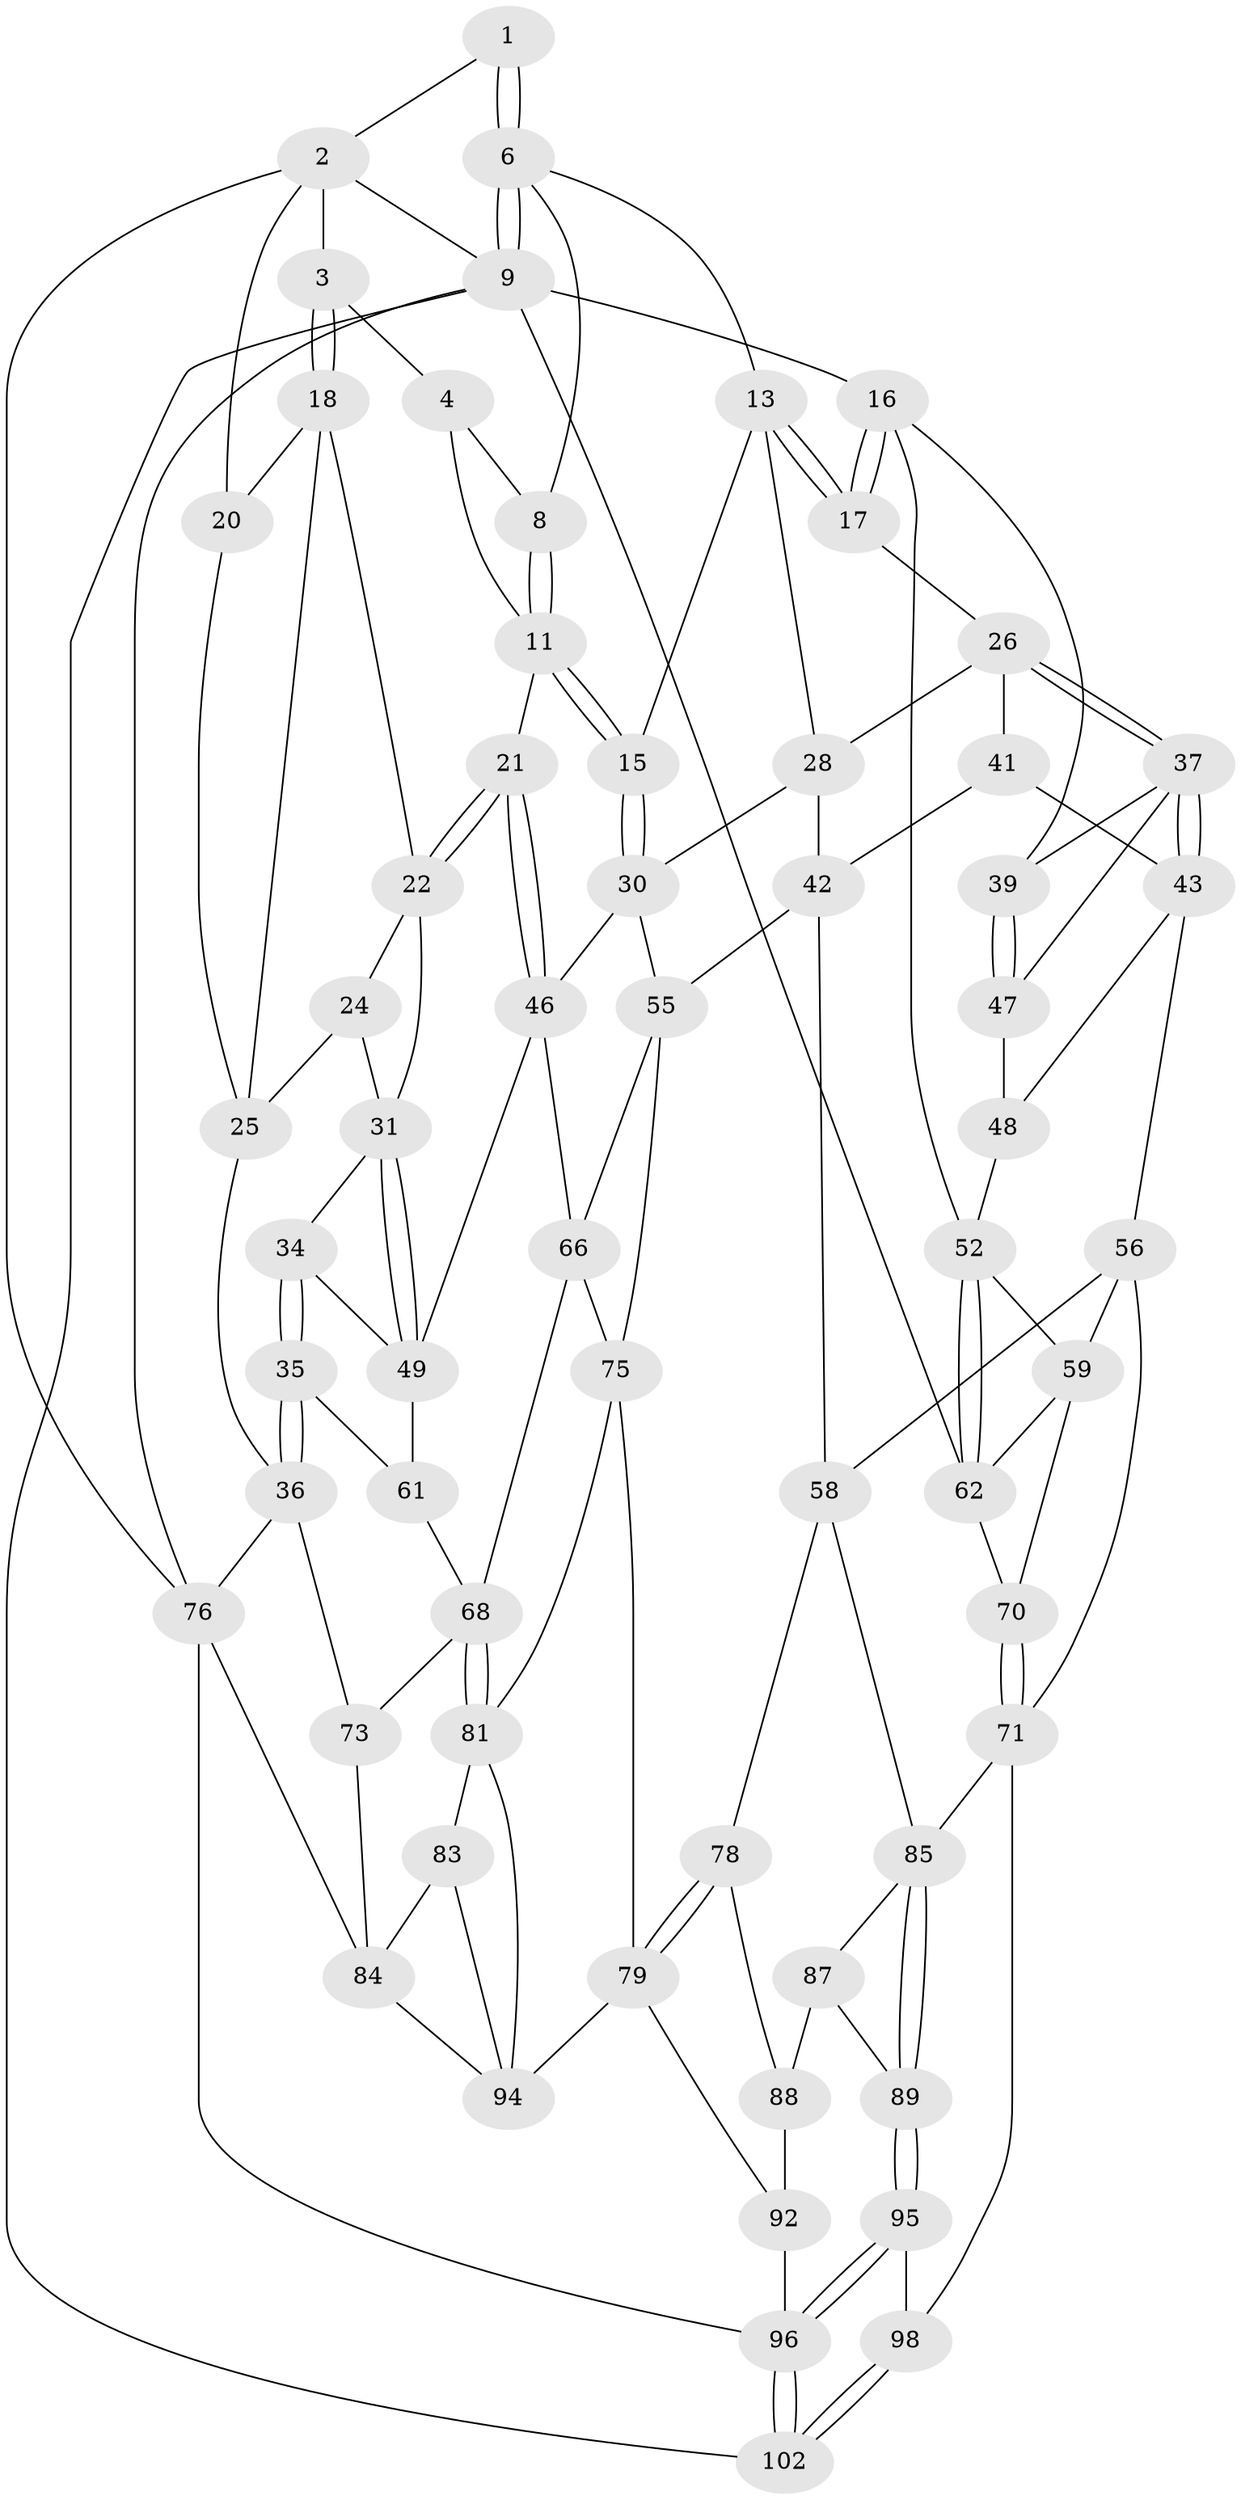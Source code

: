 // original degree distribution, {3: 0.0196078431372549, 4: 0.24509803921568626, 5: 0.5098039215686274, 6: 0.22549019607843138}
// Generated by graph-tools (version 1.1) at 2025/38/02/21/25 10:38:57]
// undirected, 63 vertices, 139 edges
graph export_dot {
graph [start="1"]
  node [color=gray90,style=filled];
  1 [pos="+0.7418882709965614+0"];
  2 [pos="+0.08842409591851007+0",super="+10"];
  3 [pos="+0.24364754792012355+0.08469164451804778"];
  4 [pos="+0.4321665312139799+0.17525861052888703",super="+5"];
  6 [pos="+0.9443454212730903+0",super="+7"];
  8 [pos="+0.6307544861300095+0.18322799349823404"];
  9 [pos="+1+0",super="+64"];
  11 [pos="+0.5352503093754909+0.31434174178171553",super="+12"];
  13 [pos="+0.7733956817721853+0.23966528512996302",super="+14"];
  15 [pos="+0.5473583734577513+0.3287144317231689"];
  16 [pos="+1+0",super="+40"];
  17 [pos="+0.8556388321660013+0.36288176382934767"];
  18 [pos="+0.20360048864478641+0.20295604430718314",super="+19"];
  20 [pos="+0+0.1834175451102182"];
  21 [pos="+0.2919316815935724+0.41641946370292676"];
  22 [pos="+0.24947392672685623+0.3843692373655879",super="+23"];
  24 [pos="+0.07976633984955922+0.37701486110309623"];
  25 [pos="+0.062180251177753436+0.3730124904834338",super="+33"];
  26 [pos="+0.8557828188977297+0.363707278473879",super="+27"];
  28 [pos="+0.7225530321327881+0.359889584272046",super="+29"];
  30 [pos="+0.555754422901693+0.4010117465041866",super="+45"];
  31 [pos="+0.150064829065896+0.4174295999721115",super="+32"];
  34 [pos="+0.044567370470186114+0.5004952092663183"];
  35 [pos="+0+0.5211520350872488"];
  36 [pos="+0+0.5143722975763177",super="+74"];
  37 [pos="+0.8697860791998406+0.37818088353025914",super="+38"];
  39 [pos="+1+0.39604239701318317"];
  41 [pos="+0.7468708519861307+0.4651982142856186"];
  42 [pos="+0.736722130368239+0.46609473900345877",super="+54"];
  43 [pos="+0.8524362247522567+0.4927039090101679",super="+44"];
  46 [pos="+0.30393611564305695+0.4583813687699706",super="+50"];
  47 [pos="+0.9310854359167183+0.4768322961349328"];
  48 [pos="+0.9241907132523908+0.49141837627602686"];
  49 [pos="+0.12812500898886556+0.49478276449156594",super="+51"];
  52 [pos="+1+0.47185796111314454",super="+53"];
  55 [pos="+0.5482784115160404+0.5766289397420843",super="+65"];
  56 [pos="+0.8289418156363076+0.5649608948676313",super="+57"];
  58 [pos="+0.6372647064998491+0.6426569582916922",super="+77"];
  59 [pos="+0.9361337398567603+0.5356143442724386",super="+60"];
  61 [pos="+0.13937695653741813+0.6018082292667791"];
  62 [pos="+1+0.8581752882731896",super="+63"];
  66 [pos="+0.30541514463720487+0.5565189665659871",super="+67"];
  68 [pos="+0.22139775642449985+0.6514072431582452",super="+69"];
  70 [pos="+1+0.8236983158431722"];
  71 [pos="+0.958154027840831+0.8081074413631003",super="+72"];
  73 [pos="+0+0.7825901211756568"];
  75 [pos="+0.4109976461813179+0.7243650844567792",super="+80"];
  76 [pos="+0+1",super="+101"];
  78 [pos="+0.5203358725634044+0.7763803837682152"];
  79 [pos="+0.41837906455614665+0.7923675426074974",super="+93"];
  81 [pos="+0.24055571587824243+0.7271354334045675",super="+82"];
  83 [pos="+0.04324394805493319+0.8231181054945825"];
  84 [pos="+0.02785488730942136+0.8198689111155233",super="+100"];
  85 [pos="+0.759242848831531+0.819524543721755",super="+86"];
  87 [pos="+0.6351921128581243+0.7814477196377105",super="+90"];
  88 [pos="+0.5467398356676465+0.8124402801016104",super="+91"];
  89 [pos="+0.6866053970745358+0.9284905564471908"];
  92 [pos="+0.37118920957521484+1"];
  94 [pos="+0.23888270833778907+0.9023393428506457",super="+99"];
  95 [pos="+0.6925073815069752+0.9878098763657749"];
  96 [pos="+0.6546335933081145+1",super="+97"];
  98 [pos="+0.8448071984056212+0.9044125715514734"];
  102 [pos="+0.731395903256955+1"];
  1 -- 2;
  1 -- 6;
  1 -- 6;
  2 -- 3;
  2 -- 9;
  2 -- 20;
  2 -- 76;
  3 -- 4;
  3 -- 18;
  3 -- 18;
  4 -- 11;
  4 -- 8;
  6 -- 9;
  6 -- 9;
  6 -- 8;
  6 -- 13;
  8 -- 11;
  8 -- 11;
  9 -- 16;
  9 -- 102;
  9 -- 76;
  9 -- 62;
  11 -- 15;
  11 -- 15;
  11 -- 21;
  13 -- 17;
  13 -- 17;
  13 -- 28;
  13 -- 15;
  15 -- 30;
  15 -- 30;
  16 -- 17;
  16 -- 17;
  16 -- 52;
  16 -- 39;
  17 -- 26;
  18 -- 22;
  18 -- 25;
  18 -- 20;
  20 -- 25;
  21 -- 22;
  21 -- 22;
  21 -- 46;
  21 -- 46;
  22 -- 31;
  22 -- 24;
  24 -- 25;
  24 -- 31;
  25 -- 36;
  26 -- 37;
  26 -- 37;
  26 -- 41;
  26 -- 28;
  28 -- 42;
  28 -- 30;
  30 -- 46;
  30 -- 55;
  31 -- 49;
  31 -- 49;
  31 -- 34;
  34 -- 35;
  34 -- 35;
  34 -- 49;
  35 -- 36;
  35 -- 36;
  35 -- 61;
  36 -- 73;
  36 -- 76;
  37 -- 43;
  37 -- 43;
  37 -- 39;
  37 -- 47;
  39 -- 47;
  39 -- 47;
  41 -- 42;
  41 -- 43;
  42 -- 58;
  42 -- 55;
  43 -- 48;
  43 -- 56;
  46 -- 66;
  46 -- 49;
  47 -- 48;
  48 -- 52;
  49 -- 61;
  52 -- 62;
  52 -- 62;
  52 -- 59;
  55 -- 66;
  55 -- 75;
  56 -- 59;
  56 -- 58;
  56 -- 71;
  58 -- 78;
  58 -- 85;
  59 -- 70;
  59 -- 62;
  61 -- 68;
  62 -- 70;
  66 -- 75;
  66 -- 68;
  68 -- 81;
  68 -- 81;
  68 -- 73;
  70 -- 71;
  70 -- 71;
  71 -- 98;
  71 -- 85;
  73 -- 84;
  75 -- 81;
  75 -- 79;
  76 -- 96;
  76 -- 84;
  78 -- 79;
  78 -- 79;
  78 -- 88;
  79 -- 92;
  79 -- 94;
  81 -- 83;
  81 -- 94;
  83 -- 84;
  83 -- 94;
  84 -- 94;
  85 -- 89;
  85 -- 89;
  85 -- 87;
  87 -- 88 [weight=2];
  87 -- 89;
  88 -- 92;
  89 -- 95;
  89 -- 95;
  92 -- 96;
  95 -- 96;
  95 -- 96;
  95 -- 98;
  96 -- 102;
  96 -- 102;
  98 -- 102;
  98 -- 102;
}
